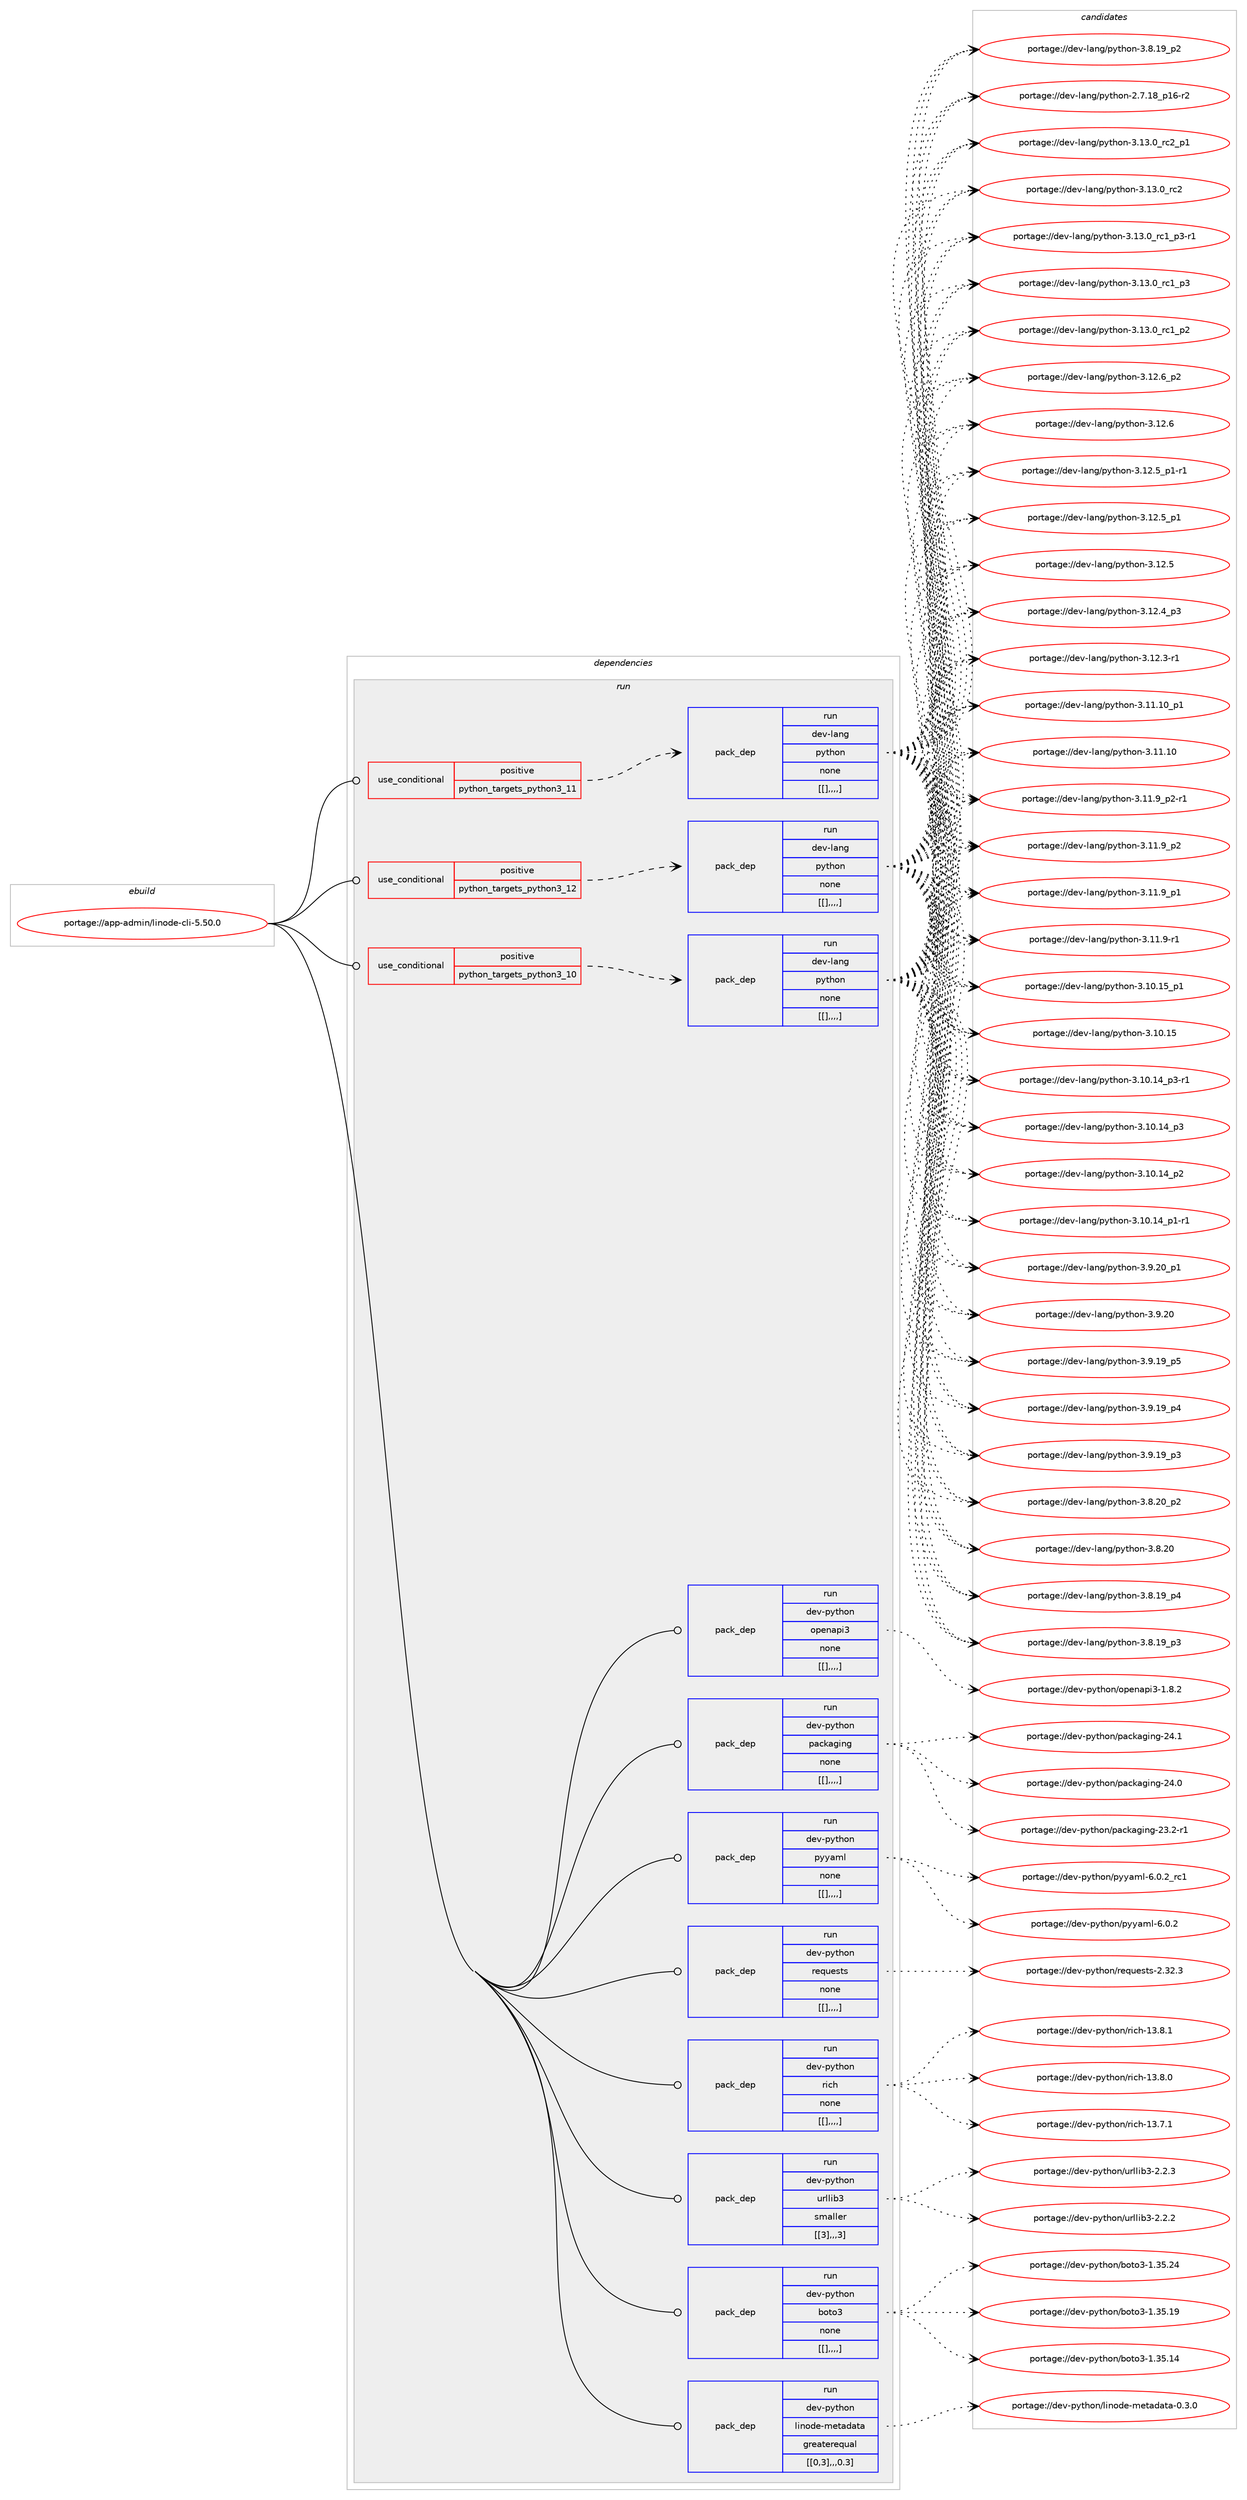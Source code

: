 digraph prolog {

# *************
# Graph options
# *************

newrank=true;
concentrate=true;
compound=true;
graph [rankdir=LR,fontname=Helvetica,fontsize=10,ranksep=1.5];#, ranksep=2.5, nodesep=0.2];
edge  [arrowhead=vee];
node  [fontname=Helvetica,fontsize=10];

# **********
# The ebuild
# **********

subgraph cluster_leftcol {
color=gray;
label=<<i>ebuild</i>>;
id [label="portage://app-admin/linode-cli-5.50.0", color=red, width=4, href="../app-admin/linode-cli-5.50.0.svg"];
}

# ****************
# The dependencies
# ****************

subgraph cluster_midcol {
color=gray;
label=<<i>dependencies</i>>;
subgraph cluster_compile {
fillcolor="#eeeeee";
style=filled;
label=<<i>compile</i>>;
}
subgraph cluster_compileandrun {
fillcolor="#eeeeee";
style=filled;
label=<<i>compile and run</i>>;
}
subgraph cluster_run {
fillcolor="#eeeeee";
style=filled;
label=<<i>run</i>>;
subgraph cond699 {
dependency3095 [label=<<TABLE BORDER="0" CELLBORDER="1" CELLSPACING="0" CELLPADDING="4"><TR><TD ROWSPAN="3" CELLPADDING="10">use_conditional</TD></TR><TR><TD>positive</TD></TR><TR><TD>python_targets_python3_10</TD></TR></TABLE>>, shape=none, color=red];
subgraph pack2387 {
dependency3096 [label=<<TABLE BORDER="0" CELLBORDER="1" CELLSPACING="0" CELLPADDING="4" WIDTH="220"><TR><TD ROWSPAN="6" CELLPADDING="30">pack_dep</TD></TR><TR><TD WIDTH="110">run</TD></TR><TR><TD>dev-lang</TD></TR><TR><TD>python</TD></TR><TR><TD>none</TD></TR><TR><TD>[[],,,,]</TD></TR></TABLE>>, shape=none, color=blue];
}
dependency3095:e -> dependency3096:w [weight=20,style="dashed",arrowhead="vee"];
}
id:e -> dependency3095:w [weight=20,style="solid",arrowhead="odot"];
subgraph cond700 {
dependency3097 [label=<<TABLE BORDER="0" CELLBORDER="1" CELLSPACING="0" CELLPADDING="4"><TR><TD ROWSPAN="3" CELLPADDING="10">use_conditional</TD></TR><TR><TD>positive</TD></TR><TR><TD>python_targets_python3_11</TD></TR></TABLE>>, shape=none, color=red];
subgraph pack2388 {
dependency3098 [label=<<TABLE BORDER="0" CELLBORDER="1" CELLSPACING="0" CELLPADDING="4" WIDTH="220"><TR><TD ROWSPAN="6" CELLPADDING="30">pack_dep</TD></TR><TR><TD WIDTH="110">run</TD></TR><TR><TD>dev-lang</TD></TR><TR><TD>python</TD></TR><TR><TD>none</TD></TR><TR><TD>[[],,,,]</TD></TR></TABLE>>, shape=none, color=blue];
}
dependency3097:e -> dependency3098:w [weight=20,style="dashed",arrowhead="vee"];
}
id:e -> dependency3097:w [weight=20,style="solid",arrowhead="odot"];
subgraph cond701 {
dependency3099 [label=<<TABLE BORDER="0" CELLBORDER="1" CELLSPACING="0" CELLPADDING="4"><TR><TD ROWSPAN="3" CELLPADDING="10">use_conditional</TD></TR><TR><TD>positive</TD></TR><TR><TD>python_targets_python3_12</TD></TR></TABLE>>, shape=none, color=red];
subgraph pack2389 {
dependency3100 [label=<<TABLE BORDER="0" CELLBORDER="1" CELLSPACING="0" CELLPADDING="4" WIDTH="220"><TR><TD ROWSPAN="6" CELLPADDING="30">pack_dep</TD></TR><TR><TD WIDTH="110">run</TD></TR><TR><TD>dev-lang</TD></TR><TR><TD>python</TD></TR><TR><TD>none</TD></TR><TR><TD>[[],,,,]</TD></TR></TABLE>>, shape=none, color=blue];
}
dependency3099:e -> dependency3100:w [weight=20,style="dashed",arrowhead="vee"];
}
id:e -> dependency3099:w [weight=20,style="solid",arrowhead="odot"];
subgraph pack2390 {
dependency3101 [label=<<TABLE BORDER="0" CELLBORDER="1" CELLSPACING="0" CELLPADDING="4" WIDTH="220"><TR><TD ROWSPAN="6" CELLPADDING="30">pack_dep</TD></TR><TR><TD WIDTH="110">run</TD></TR><TR><TD>dev-python</TD></TR><TR><TD>boto3</TD></TR><TR><TD>none</TD></TR><TR><TD>[[],,,,]</TD></TR></TABLE>>, shape=none, color=blue];
}
id:e -> dependency3101:w [weight=20,style="solid",arrowhead="odot"];
subgraph pack2391 {
dependency3102 [label=<<TABLE BORDER="0" CELLBORDER="1" CELLSPACING="0" CELLPADDING="4" WIDTH="220"><TR><TD ROWSPAN="6" CELLPADDING="30">pack_dep</TD></TR><TR><TD WIDTH="110">run</TD></TR><TR><TD>dev-python</TD></TR><TR><TD>linode-metadata</TD></TR><TR><TD>greaterequal</TD></TR><TR><TD>[[0,3],,,0.3]</TD></TR></TABLE>>, shape=none, color=blue];
}
id:e -> dependency3102:w [weight=20,style="solid",arrowhead="odot"];
subgraph pack2392 {
dependency3103 [label=<<TABLE BORDER="0" CELLBORDER="1" CELLSPACING="0" CELLPADDING="4" WIDTH="220"><TR><TD ROWSPAN="6" CELLPADDING="30">pack_dep</TD></TR><TR><TD WIDTH="110">run</TD></TR><TR><TD>dev-python</TD></TR><TR><TD>openapi3</TD></TR><TR><TD>none</TD></TR><TR><TD>[[],,,,]</TD></TR></TABLE>>, shape=none, color=blue];
}
id:e -> dependency3103:w [weight=20,style="solid",arrowhead="odot"];
subgraph pack2393 {
dependency3104 [label=<<TABLE BORDER="0" CELLBORDER="1" CELLSPACING="0" CELLPADDING="4" WIDTH="220"><TR><TD ROWSPAN="6" CELLPADDING="30">pack_dep</TD></TR><TR><TD WIDTH="110">run</TD></TR><TR><TD>dev-python</TD></TR><TR><TD>packaging</TD></TR><TR><TD>none</TD></TR><TR><TD>[[],,,,]</TD></TR></TABLE>>, shape=none, color=blue];
}
id:e -> dependency3104:w [weight=20,style="solid",arrowhead="odot"];
subgraph pack2394 {
dependency3105 [label=<<TABLE BORDER="0" CELLBORDER="1" CELLSPACING="0" CELLPADDING="4" WIDTH="220"><TR><TD ROWSPAN="6" CELLPADDING="30">pack_dep</TD></TR><TR><TD WIDTH="110">run</TD></TR><TR><TD>dev-python</TD></TR><TR><TD>pyyaml</TD></TR><TR><TD>none</TD></TR><TR><TD>[[],,,,]</TD></TR></TABLE>>, shape=none, color=blue];
}
id:e -> dependency3105:w [weight=20,style="solid",arrowhead="odot"];
subgraph pack2395 {
dependency3106 [label=<<TABLE BORDER="0" CELLBORDER="1" CELLSPACING="0" CELLPADDING="4" WIDTH="220"><TR><TD ROWSPAN="6" CELLPADDING="30">pack_dep</TD></TR><TR><TD WIDTH="110">run</TD></TR><TR><TD>dev-python</TD></TR><TR><TD>requests</TD></TR><TR><TD>none</TD></TR><TR><TD>[[],,,,]</TD></TR></TABLE>>, shape=none, color=blue];
}
id:e -> dependency3106:w [weight=20,style="solid",arrowhead="odot"];
subgraph pack2396 {
dependency3107 [label=<<TABLE BORDER="0" CELLBORDER="1" CELLSPACING="0" CELLPADDING="4" WIDTH="220"><TR><TD ROWSPAN="6" CELLPADDING="30">pack_dep</TD></TR><TR><TD WIDTH="110">run</TD></TR><TR><TD>dev-python</TD></TR><TR><TD>rich</TD></TR><TR><TD>none</TD></TR><TR><TD>[[],,,,]</TD></TR></TABLE>>, shape=none, color=blue];
}
id:e -> dependency3107:w [weight=20,style="solid",arrowhead="odot"];
subgraph pack2397 {
dependency3108 [label=<<TABLE BORDER="0" CELLBORDER="1" CELLSPACING="0" CELLPADDING="4" WIDTH="220"><TR><TD ROWSPAN="6" CELLPADDING="30">pack_dep</TD></TR><TR><TD WIDTH="110">run</TD></TR><TR><TD>dev-python</TD></TR><TR><TD>urllib3</TD></TR><TR><TD>smaller</TD></TR><TR><TD>[[3],,,3]</TD></TR></TABLE>>, shape=none, color=blue];
}
id:e -> dependency3108:w [weight=20,style="solid",arrowhead="odot"];
}
}

# **************
# The candidates
# **************

subgraph cluster_choices {
rank=same;
color=gray;
label=<<i>candidates</i>>;

subgraph choice2387 {
color=black;
nodesep=1;
choice100101118451089711010347112121116104111110455146495146489511499509511249 [label="portage://dev-lang/python-3.13.0_rc2_p1", color=red, width=4,href="../dev-lang/python-3.13.0_rc2_p1.svg"];
choice10010111845108971101034711212111610411111045514649514648951149950 [label="portage://dev-lang/python-3.13.0_rc2", color=red, width=4,href="../dev-lang/python-3.13.0_rc2.svg"];
choice1001011184510897110103471121211161041111104551464951464895114994995112514511449 [label="portage://dev-lang/python-3.13.0_rc1_p3-r1", color=red, width=4,href="../dev-lang/python-3.13.0_rc1_p3-r1.svg"];
choice100101118451089711010347112121116104111110455146495146489511499499511251 [label="portage://dev-lang/python-3.13.0_rc1_p3", color=red, width=4,href="../dev-lang/python-3.13.0_rc1_p3.svg"];
choice100101118451089711010347112121116104111110455146495146489511499499511250 [label="portage://dev-lang/python-3.13.0_rc1_p2", color=red, width=4,href="../dev-lang/python-3.13.0_rc1_p2.svg"];
choice100101118451089711010347112121116104111110455146495046549511250 [label="portage://dev-lang/python-3.12.6_p2", color=red, width=4,href="../dev-lang/python-3.12.6_p2.svg"];
choice10010111845108971101034711212111610411111045514649504654 [label="portage://dev-lang/python-3.12.6", color=red, width=4,href="../dev-lang/python-3.12.6.svg"];
choice1001011184510897110103471121211161041111104551464950465395112494511449 [label="portage://dev-lang/python-3.12.5_p1-r1", color=red, width=4,href="../dev-lang/python-3.12.5_p1-r1.svg"];
choice100101118451089711010347112121116104111110455146495046539511249 [label="portage://dev-lang/python-3.12.5_p1", color=red, width=4,href="../dev-lang/python-3.12.5_p1.svg"];
choice10010111845108971101034711212111610411111045514649504653 [label="portage://dev-lang/python-3.12.5", color=red, width=4,href="../dev-lang/python-3.12.5.svg"];
choice100101118451089711010347112121116104111110455146495046529511251 [label="portage://dev-lang/python-3.12.4_p3", color=red, width=4,href="../dev-lang/python-3.12.4_p3.svg"];
choice100101118451089711010347112121116104111110455146495046514511449 [label="portage://dev-lang/python-3.12.3-r1", color=red, width=4,href="../dev-lang/python-3.12.3-r1.svg"];
choice10010111845108971101034711212111610411111045514649494649489511249 [label="portage://dev-lang/python-3.11.10_p1", color=red, width=4,href="../dev-lang/python-3.11.10_p1.svg"];
choice1001011184510897110103471121211161041111104551464949464948 [label="portage://dev-lang/python-3.11.10", color=red, width=4,href="../dev-lang/python-3.11.10.svg"];
choice1001011184510897110103471121211161041111104551464949465795112504511449 [label="portage://dev-lang/python-3.11.9_p2-r1", color=red, width=4,href="../dev-lang/python-3.11.9_p2-r1.svg"];
choice100101118451089711010347112121116104111110455146494946579511250 [label="portage://dev-lang/python-3.11.9_p2", color=red, width=4,href="../dev-lang/python-3.11.9_p2.svg"];
choice100101118451089711010347112121116104111110455146494946579511249 [label="portage://dev-lang/python-3.11.9_p1", color=red, width=4,href="../dev-lang/python-3.11.9_p1.svg"];
choice100101118451089711010347112121116104111110455146494946574511449 [label="portage://dev-lang/python-3.11.9-r1", color=red, width=4,href="../dev-lang/python-3.11.9-r1.svg"];
choice10010111845108971101034711212111610411111045514649484649539511249 [label="portage://dev-lang/python-3.10.15_p1", color=red, width=4,href="../dev-lang/python-3.10.15_p1.svg"];
choice1001011184510897110103471121211161041111104551464948464953 [label="portage://dev-lang/python-3.10.15", color=red, width=4,href="../dev-lang/python-3.10.15.svg"];
choice100101118451089711010347112121116104111110455146494846495295112514511449 [label="portage://dev-lang/python-3.10.14_p3-r1", color=red, width=4,href="../dev-lang/python-3.10.14_p3-r1.svg"];
choice10010111845108971101034711212111610411111045514649484649529511251 [label="portage://dev-lang/python-3.10.14_p3", color=red, width=4,href="../dev-lang/python-3.10.14_p3.svg"];
choice10010111845108971101034711212111610411111045514649484649529511250 [label="portage://dev-lang/python-3.10.14_p2", color=red, width=4,href="../dev-lang/python-3.10.14_p2.svg"];
choice100101118451089711010347112121116104111110455146494846495295112494511449 [label="portage://dev-lang/python-3.10.14_p1-r1", color=red, width=4,href="../dev-lang/python-3.10.14_p1-r1.svg"];
choice100101118451089711010347112121116104111110455146574650489511249 [label="portage://dev-lang/python-3.9.20_p1", color=red, width=4,href="../dev-lang/python-3.9.20_p1.svg"];
choice10010111845108971101034711212111610411111045514657465048 [label="portage://dev-lang/python-3.9.20", color=red, width=4,href="../dev-lang/python-3.9.20.svg"];
choice100101118451089711010347112121116104111110455146574649579511253 [label="portage://dev-lang/python-3.9.19_p5", color=red, width=4,href="../dev-lang/python-3.9.19_p5.svg"];
choice100101118451089711010347112121116104111110455146574649579511252 [label="portage://dev-lang/python-3.9.19_p4", color=red, width=4,href="../dev-lang/python-3.9.19_p4.svg"];
choice100101118451089711010347112121116104111110455146574649579511251 [label="portage://dev-lang/python-3.9.19_p3", color=red, width=4,href="../dev-lang/python-3.9.19_p3.svg"];
choice100101118451089711010347112121116104111110455146564650489511250 [label="portage://dev-lang/python-3.8.20_p2", color=red, width=4,href="../dev-lang/python-3.8.20_p2.svg"];
choice10010111845108971101034711212111610411111045514656465048 [label="portage://dev-lang/python-3.8.20", color=red, width=4,href="../dev-lang/python-3.8.20.svg"];
choice100101118451089711010347112121116104111110455146564649579511252 [label="portage://dev-lang/python-3.8.19_p4", color=red, width=4,href="../dev-lang/python-3.8.19_p4.svg"];
choice100101118451089711010347112121116104111110455146564649579511251 [label="portage://dev-lang/python-3.8.19_p3", color=red, width=4,href="../dev-lang/python-3.8.19_p3.svg"];
choice100101118451089711010347112121116104111110455146564649579511250 [label="portage://dev-lang/python-3.8.19_p2", color=red, width=4,href="../dev-lang/python-3.8.19_p2.svg"];
choice100101118451089711010347112121116104111110455046554649569511249544511450 [label="portage://dev-lang/python-2.7.18_p16-r2", color=red, width=4,href="../dev-lang/python-2.7.18_p16-r2.svg"];
dependency3096:e -> choice100101118451089711010347112121116104111110455146495146489511499509511249:w [style=dotted,weight="100"];
dependency3096:e -> choice10010111845108971101034711212111610411111045514649514648951149950:w [style=dotted,weight="100"];
dependency3096:e -> choice1001011184510897110103471121211161041111104551464951464895114994995112514511449:w [style=dotted,weight="100"];
dependency3096:e -> choice100101118451089711010347112121116104111110455146495146489511499499511251:w [style=dotted,weight="100"];
dependency3096:e -> choice100101118451089711010347112121116104111110455146495146489511499499511250:w [style=dotted,weight="100"];
dependency3096:e -> choice100101118451089711010347112121116104111110455146495046549511250:w [style=dotted,weight="100"];
dependency3096:e -> choice10010111845108971101034711212111610411111045514649504654:w [style=dotted,weight="100"];
dependency3096:e -> choice1001011184510897110103471121211161041111104551464950465395112494511449:w [style=dotted,weight="100"];
dependency3096:e -> choice100101118451089711010347112121116104111110455146495046539511249:w [style=dotted,weight="100"];
dependency3096:e -> choice10010111845108971101034711212111610411111045514649504653:w [style=dotted,weight="100"];
dependency3096:e -> choice100101118451089711010347112121116104111110455146495046529511251:w [style=dotted,weight="100"];
dependency3096:e -> choice100101118451089711010347112121116104111110455146495046514511449:w [style=dotted,weight="100"];
dependency3096:e -> choice10010111845108971101034711212111610411111045514649494649489511249:w [style=dotted,weight="100"];
dependency3096:e -> choice1001011184510897110103471121211161041111104551464949464948:w [style=dotted,weight="100"];
dependency3096:e -> choice1001011184510897110103471121211161041111104551464949465795112504511449:w [style=dotted,weight="100"];
dependency3096:e -> choice100101118451089711010347112121116104111110455146494946579511250:w [style=dotted,weight="100"];
dependency3096:e -> choice100101118451089711010347112121116104111110455146494946579511249:w [style=dotted,weight="100"];
dependency3096:e -> choice100101118451089711010347112121116104111110455146494946574511449:w [style=dotted,weight="100"];
dependency3096:e -> choice10010111845108971101034711212111610411111045514649484649539511249:w [style=dotted,weight="100"];
dependency3096:e -> choice1001011184510897110103471121211161041111104551464948464953:w [style=dotted,weight="100"];
dependency3096:e -> choice100101118451089711010347112121116104111110455146494846495295112514511449:w [style=dotted,weight="100"];
dependency3096:e -> choice10010111845108971101034711212111610411111045514649484649529511251:w [style=dotted,weight="100"];
dependency3096:e -> choice10010111845108971101034711212111610411111045514649484649529511250:w [style=dotted,weight="100"];
dependency3096:e -> choice100101118451089711010347112121116104111110455146494846495295112494511449:w [style=dotted,weight="100"];
dependency3096:e -> choice100101118451089711010347112121116104111110455146574650489511249:w [style=dotted,weight="100"];
dependency3096:e -> choice10010111845108971101034711212111610411111045514657465048:w [style=dotted,weight="100"];
dependency3096:e -> choice100101118451089711010347112121116104111110455146574649579511253:w [style=dotted,weight="100"];
dependency3096:e -> choice100101118451089711010347112121116104111110455146574649579511252:w [style=dotted,weight="100"];
dependency3096:e -> choice100101118451089711010347112121116104111110455146574649579511251:w [style=dotted,weight="100"];
dependency3096:e -> choice100101118451089711010347112121116104111110455146564650489511250:w [style=dotted,weight="100"];
dependency3096:e -> choice10010111845108971101034711212111610411111045514656465048:w [style=dotted,weight="100"];
dependency3096:e -> choice100101118451089711010347112121116104111110455146564649579511252:w [style=dotted,weight="100"];
dependency3096:e -> choice100101118451089711010347112121116104111110455146564649579511251:w [style=dotted,weight="100"];
dependency3096:e -> choice100101118451089711010347112121116104111110455146564649579511250:w [style=dotted,weight="100"];
dependency3096:e -> choice100101118451089711010347112121116104111110455046554649569511249544511450:w [style=dotted,weight="100"];
}
subgraph choice2388 {
color=black;
nodesep=1;
choice100101118451089711010347112121116104111110455146495146489511499509511249 [label="portage://dev-lang/python-3.13.0_rc2_p1", color=red, width=4,href="../dev-lang/python-3.13.0_rc2_p1.svg"];
choice10010111845108971101034711212111610411111045514649514648951149950 [label="portage://dev-lang/python-3.13.0_rc2", color=red, width=4,href="../dev-lang/python-3.13.0_rc2.svg"];
choice1001011184510897110103471121211161041111104551464951464895114994995112514511449 [label="portage://dev-lang/python-3.13.0_rc1_p3-r1", color=red, width=4,href="../dev-lang/python-3.13.0_rc1_p3-r1.svg"];
choice100101118451089711010347112121116104111110455146495146489511499499511251 [label="portage://dev-lang/python-3.13.0_rc1_p3", color=red, width=4,href="../dev-lang/python-3.13.0_rc1_p3.svg"];
choice100101118451089711010347112121116104111110455146495146489511499499511250 [label="portage://dev-lang/python-3.13.0_rc1_p2", color=red, width=4,href="../dev-lang/python-3.13.0_rc1_p2.svg"];
choice100101118451089711010347112121116104111110455146495046549511250 [label="portage://dev-lang/python-3.12.6_p2", color=red, width=4,href="../dev-lang/python-3.12.6_p2.svg"];
choice10010111845108971101034711212111610411111045514649504654 [label="portage://dev-lang/python-3.12.6", color=red, width=4,href="../dev-lang/python-3.12.6.svg"];
choice1001011184510897110103471121211161041111104551464950465395112494511449 [label="portage://dev-lang/python-3.12.5_p1-r1", color=red, width=4,href="../dev-lang/python-3.12.5_p1-r1.svg"];
choice100101118451089711010347112121116104111110455146495046539511249 [label="portage://dev-lang/python-3.12.5_p1", color=red, width=4,href="../dev-lang/python-3.12.5_p1.svg"];
choice10010111845108971101034711212111610411111045514649504653 [label="portage://dev-lang/python-3.12.5", color=red, width=4,href="../dev-lang/python-3.12.5.svg"];
choice100101118451089711010347112121116104111110455146495046529511251 [label="portage://dev-lang/python-3.12.4_p3", color=red, width=4,href="../dev-lang/python-3.12.4_p3.svg"];
choice100101118451089711010347112121116104111110455146495046514511449 [label="portage://dev-lang/python-3.12.3-r1", color=red, width=4,href="../dev-lang/python-3.12.3-r1.svg"];
choice10010111845108971101034711212111610411111045514649494649489511249 [label="portage://dev-lang/python-3.11.10_p1", color=red, width=4,href="../dev-lang/python-3.11.10_p1.svg"];
choice1001011184510897110103471121211161041111104551464949464948 [label="portage://dev-lang/python-3.11.10", color=red, width=4,href="../dev-lang/python-3.11.10.svg"];
choice1001011184510897110103471121211161041111104551464949465795112504511449 [label="portage://dev-lang/python-3.11.9_p2-r1", color=red, width=4,href="../dev-lang/python-3.11.9_p2-r1.svg"];
choice100101118451089711010347112121116104111110455146494946579511250 [label="portage://dev-lang/python-3.11.9_p2", color=red, width=4,href="../dev-lang/python-3.11.9_p2.svg"];
choice100101118451089711010347112121116104111110455146494946579511249 [label="portage://dev-lang/python-3.11.9_p1", color=red, width=4,href="../dev-lang/python-3.11.9_p1.svg"];
choice100101118451089711010347112121116104111110455146494946574511449 [label="portage://dev-lang/python-3.11.9-r1", color=red, width=4,href="../dev-lang/python-3.11.9-r1.svg"];
choice10010111845108971101034711212111610411111045514649484649539511249 [label="portage://dev-lang/python-3.10.15_p1", color=red, width=4,href="../dev-lang/python-3.10.15_p1.svg"];
choice1001011184510897110103471121211161041111104551464948464953 [label="portage://dev-lang/python-3.10.15", color=red, width=4,href="../dev-lang/python-3.10.15.svg"];
choice100101118451089711010347112121116104111110455146494846495295112514511449 [label="portage://dev-lang/python-3.10.14_p3-r1", color=red, width=4,href="../dev-lang/python-3.10.14_p3-r1.svg"];
choice10010111845108971101034711212111610411111045514649484649529511251 [label="portage://dev-lang/python-3.10.14_p3", color=red, width=4,href="../dev-lang/python-3.10.14_p3.svg"];
choice10010111845108971101034711212111610411111045514649484649529511250 [label="portage://dev-lang/python-3.10.14_p2", color=red, width=4,href="../dev-lang/python-3.10.14_p2.svg"];
choice100101118451089711010347112121116104111110455146494846495295112494511449 [label="portage://dev-lang/python-3.10.14_p1-r1", color=red, width=4,href="../dev-lang/python-3.10.14_p1-r1.svg"];
choice100101118451089711010347112121116104111110455146574650489511249 [label="portage://dev-lang/python-3.9.20_p1", color=red, width=4,href="../dev-lang/python-3.9.20_p1.svg"];
choice10010111845108971101034711212111610411111045514657465048 [label="portage://dev-lang/python-3.9.20", color=red, width=4,href="../dev-lang/python-3.9.20.svg"];
choice100101118451089711010347112121116104111110455146574649579511253 [label="portage://dev-lang/python-3.9.19_p5", color=red, width=4,href="../dev-lang/python-3.9.19_p5.svg"];
choice100101118451089711010347112121116104111110455146574649579511252 [label="portage://dev-lang/python-3.9.19_p4", color=red, width=4,href="../dev-lang/python-3.9.19_p4.svg"];
choice100101118451089711010347112121116104111110455146574649579511251 [label="portage://dev-lang/python-3.9.19_p3", color=red, width=4,href="../dev-lang/python-3.9.19_p3.svg"];
choice100101118451089711010347112121116104111110455146564650489511250 [label="portage://dev-lang/python-3.8.20_p2", color=red, width=4,href="../dev-lang/python-3.8.20_p2.svg"];
choice10010111845108971101034711212111610411111045514656465048 [label="portage://dev-lang/python-3.8.20", color=red, width=4,href="../dev-lang/python-3.8.20.svg"];
choice100101118451089711010347112121116104111110455146564649579511252 [label="portage://dev-lang/python-3.8.19_p4", color=red, width=4,href="../dev-lang/python-3.8.19_p4.svg"];
choice100101118451089711010347112121116104111110455146564649579511251 [label="portage://dev-lang/python-3.8.19_p3", color=red, width=4,href="../dev-lang/python-3.8.19_p3.svg"];
choice100101118451089711010347112121116104111110455146564649579511250 [label="portage://dev-lang/python-3.8.19_p2", color=red, width=4,href="../dev-lang/python-3.8.19_p2.svg"];
choice100101118451089711010347112121116104111110455046554649569511249544511450 [label="portage://dev-lang/python-2.7.18_p16-r2", color=red, width=4,href="../dev-lang/python-2.7.18_p16-r2.svg"];
dependency3098:e -> choice100101118451089711010347112121116104111110455146495146489511499509511249:w [style=dotted,weight="100"];
dependency3098:e -> choice10010111845108971101034711212111610411111045514649514648951149950:w [style=dotted,weight="100"];
dependency3098:e -> choice1001011184510897110103471121211161041111104551464951464895114994995112514511449:w [style=dotted,weight="100"];
dependency3098:e -> choice100101118451089711010347112121116104111110455146495146489511499499511251:w [style=dotted,weight="100"];
dependency3098:e -> choice100101118451089711010347112121116104111110455146495146489511499499511250:w [style=dotted,weight="100"];
dependency3098:e -> choice100101118451089711010347112121116104111110455146495046549511250:w [style=dotted,weight="100"];
dependency3098:e -> choice10010111845108971101034711212111610411111045514649504654:w [style=dotted,weight="100"];
dependency3098:e -> choice1001011184510897110103471121211161041111104551464950465395112494511449:w [style=dotted,weight="100"];
dependency3098:e -> choice100101118451089711010347112121116104111110455146495046539511249:w [style=dotted,weight="100"];
dependency3098:e -> choice10010111845108971101034711212111610411111045514649504653:w [style=dotted,weight="100"];
dependency3098:e -> choice100101118451089711010347112121116104111110455146495046529511251:w [style=dotted,weight="100"];
dependency3098:e -> choice100101118451089711010347112121116104111110455146495046514511449:w [style=dotted,weight="100"];
dependency3098:e -> choice10010111845108971101034711212111610411111045514649494649489511249:w [style=dotted,weight="100"];
dependency3098:e -> choice1001011184510897110103471121211161041111104551464949464948:w [style=dotted,weight="100"];
dependency3098:e -> choice1001011184510897110103471121211161041111104551464949465795112504511449:w [style=dotted,weight="100"];
dependency3098:e -> choice100101118451089711010347112121116104111110455146494946579511250:w [style=dotted,weight="100"];
dependency3098:e -> choice100101118451089711010347112121116104111110455146494946579511249:w [style=dotted,weight="100"];
dependency3098:e -> choice100101118451089711010347112121116104111110455146494946574511449:w [style=dotted,weight="100"];
dependency3098:e -> choice10010111845108971101034711212111610411111045514649484649539511249:w [style=dotted,weight="100"];
dependency3098:e -> choice1001011184510897110103471121211161041111104551464948464953:w [style=dotted,weight="100"];
dependency3098:e -> choice100101118451089711010347112121116104111110455146494846495295112514511449:w [style=dotted,weight="100"];
dependency3098:e -> choice10010111845108971101034711212111610411111045514649484649529511251:w [style=dotted,weight="100"];
dependency3098:e -> choice10010111845108971101034711212111610411111045514649484649529511250:w [style=dotted,weight="100"];
dependency3098:e -> choice100101118451089711010347112121116104111110455146494846495295112494511449:w [style=dotted,weight="100"];
dependency3098:e -> choice100101118451089711010347112121116104111110455146574650489511249:w [style=dotted,weight="100"];
dependency3098:e -> choice10010111845108971101034711212111610411111045514657465048:w [style=dotted,weight="100"];
dependency3098:e -> choice100101118451089711010347112121116104111110455146574649579511253:w [style=dotted,weight="100"];
dependency3098:e -> choice100101118451089711010347112121116104111110455146574649579511252:w [style=dotted,weight="100"];
dependency3098:e -> choice100101118451089711010347112121116104111110455146574649579511251:w [style=dotted,weight="100"];
dependency3098:e -> choice100101118451089711010347112121116104111110455146564650489511250:w [style=dotted,weight="100"];
dependency3098:e -> choice10010111845108971101034711212111610411111045514656465048:w [style=dotted,weight="100"];
dependency3098:e -> choice100101118451089711010347112121116104111110455146564649579511252:w [style=dotted,weight="100"];
dependency3098:e -> choice100101118451089711010347112121116104111110455146564649579511251:w [style=dotted,weight="100"];
dependency3098:e -> choice100101118451089711010347112121116104111110455146564649579511250:w [style=dotted,weight="100"];
dependency3098:e -> choice100101118451089711010347112121116104111110455046554649569511249544511450:w [style=dotted,weight="100"];
}
subgraph choice2389 {
color=black;
nodesep=1;
choice100101118451089711010347112121116104111110455146495146489511499509511249 [label="portage://dev-lang/python-3.13.0_rc2_p1", color=red, width=4,href="../dev-lang/python-3.13.0_rc2_p1.svg"];
choice10010111845108971101034711212111610411111045514649514648951149950 [label="portage://dev-lang/python-3.13.0_rc2", color=red, width=4,href="../dev-lang/python-3.13.0_rc2.svg"];
choice1001011184510897110103471121211161041111104551464951464895114994995112514511449 [label="portage://dev-lang/python-3.13.0_rc1_p3-r1", color=red, width=4,href="../dev-lang/python-3.13.0_rc1_p3-r1.svg"];
choice100101118451089711010347112121116104111110455146495146489511499499511251 [label="portage://dev-lang/python-3.13.0_rc1_p3", color=red, width=4,href="../dev-lang/python-3.13.0_rc1_p3.svg"];
choice100101118451089711010347112121116104111110455146495146489511499499511250 [label="portage://dev-lang/python-3.13.0_rc1_p2", color=red, width=4,href="../dev-lang/python-3.13.0_rc1_p2.svg"];
choice100101118451089711010347112121116104111110455146495046549511250 [label="portage://dev-lang/python-3.12.6_p2", color=red, width=4,href="../dev-lang/python-3.12.6_p2.svg"];
choice10010111845108971101034711212111610411111045514649504654 [label="portage://dev-lang/python-3.12.6", color=red, width=4,href="../dev-lang/python-3.12.6.svg"];
choice1001011184510897110103471121211161041111104551464950465395112494511449 [label="portage://dev-lang/python-3.12.5_p1-r1", color=red, width=4,href="../dev-lang/python-3.12.5_p1-r1.svg"];
choice100101118451089711010347112121116104111110455146495046539511249 [label="portage://dev-lang/python-3.12.5_p1", color=red, width=4,href="../dev-lang/python-3.12.5_p1.svg"];
choice10010111845108971101034711212111610411111045514649504653 [label="portage://dev-lang/python-3.12.5", color=red, width=4,href="../dev-lang/python-3.12.5.svg"];
choice100101118451089711010347112121116104111110455146495046529511251 [label="portage://dev-lang/python-3.12.4_p3", color=red, width=4,href="../dev-lang/python-3.12.4_p3.svg"];
choice100101118451089711010347112121116104111110455146495046514511449 [label="portage://dev-lang/python-3.12.3-r1", color=red, width=4,href="../dev-lang/python-3.12.3-r1.svg"];
choice10010111845108971101034711212111610411111045514649494649489511249 [label="portage://dev-lang/python-3.11.10_p1", color=red, width=4,href="../dev-lang/python-3.11.10_p1.svg"];
choice1001011184510897110103471121211161041111104551464949464948 [label="portage://dev-lang/python-3.11.10", color=red, width=4,href="../dev-lang/python-3.11.10.svg"];
choice1001011184510897110103471121211161041111104551464949465795112504511449 [label="portage://dev-lang/python-3.11.9_p2-r1", color=red, width=4,href="../dev-lang/python-3.11.9_p2-r1.svg"];
choice100101118451089711010347112121116104111110455146494946579511250 [label="portage://dev-lang/python-3.11.9_p2", color=red, width=4,href="../dev-lang/python-3.11.9_p2.svg"];
choice100101118451089711010347112121116104111110455146494946579511249 [label="portage://dev-lang/python-3.11.9_p1", color=red, width=4,href="../dev-lang/python-3.11.9_p1.svg"];
choice100101118451089711010347112121116104111110455146494946574511449 [label="portage://dev-lang/python-3.11.9-r1", color=red, width=4,href="../dev-lang/python-3.11.9-r1.svg"];
choice10010111845108971101034711212111610411111045514649484649539511249 [label="portage://dev-lang/python-3.10.15_p1", color=red, width=4,href="../dev-lang/python-3.10.15_p1.svg"];
choice1001011184510897110103471121211161041111104551464948464953 [label="portage://dev-lang/python-3.10.15", color=red, width=4,href="../dev-lang/python-3.10.15.svg"];
choice100101118451089711010347112121116104111110455146494846495295112514511449 [label="portage://dev-lang/python-3.10.14_p3-r1", color=red, width=4,href="../dev-lang/python-3.10.14_p3-r1.svg"];
choice10010111845108971101034711212111610411111045514649484649529511251 [label="portage://dev-lang/python-3.10.14_p3", color=red, width=4,href="../dev-lang/python-3.10.14_p3.svg"];
choice10010111845108971101034711212111610411111045514649484649529511250 [label="portage://dev-lang/python-3.10.14_p2", color=red, width=4,href="../dev-lang/python-3.10.14_p2.svg"];
choice100101118451089711010347112121116104111110455146494846495295112494511449 [label="portage://dev-lang/python-3.10.14_p1-r1", color=red, width=4,href="../dev-lang/python-3.10.14_p1-r1.svg"];
choice100101118451089711010347112121116104111110455146574650489511249 [label="portage://dev-lang/python-3.9.20_p1", color=red, width=4,href="../dev-lang/python-3.9.20_p1.svg"];
choice10010111845108971101034711212111610411111045514657465048 [label="portage://dev-lang/python-3.9.20", color=red, width=4,href="../dev-lang/python-3.9.20.svg"];
choice100101118451089711010347112121116104111110455146574649579511253 [label="portage://dev-lang/python-3.9.19_p5", color=red, width=4,href="../dev-lang/python-3.9.19_p5.svg"];
choice100101118451089711010347112121116104111110455146574649579511252 [label="portage://dev-lang/python-3.9.19_p4", color=red, width=4,href="../dev-lang/python-3.9.19_p4.svg"];
choice100101118451089711010347112121116104111110455146574649579511251 [label="portage://dev-lang/python-3.9.19_p3", color=red, width=4,href="../dev-lang/python-3.9.19_p3.svg"];
choice100101118451089711010347112121116104111110455146564650489511250 [label="portage://dev-lang/python-3.8.20_p2", color=red, width=4,href="../dev-lang/python-3.8.20_p2.svg"];
choice10010111845108971101034711212111610411111045514656465048 [label="portage://dev-lang/python-3.8.20", color=red, width=4,href="../dev-lang/python-3.8.20.svg"];
choice100101118451089711010347112121116104111110455146564649579511252 [label="portage://dev-lang/python-3.8.19_p4", color=red, width=4,href="../dev-lang/python-3.8.19_p4.svg"];
choice100101118451089711010347112121116104111110455146564649579511251 [label="portage://dev-lang/python-3.8.19_p3", color=red, width=4,href="../dev-lang/python-3.8.19_p3.svg"];
choice100101118451089711010347112121116104111110455146564649579511250 [label="portage://dev-lang/python-3.8.19_p2", color=red, width=4,href="../dev-lang/python-3.8.19_p2.svg"];
choice100101118451089711010347112121116104111110455046554649569511249544511450 [label="portage://dev-lang/python-2.7.18_p16-r2", color=red, width=4,href="../dev-lang/python-2.7.18_p16-r2.svg"];
dependency3100:e -> choice100101118451089711010347112121116104111110455146495146489511499509511249:w [style=dotted,weight="100"];
dependency3100:e -> choice10010111845108971101034711212111610411111045514649514648951149950:w [style=dotted,weight="100"];
dependency3100:e -> choice1001011184510897110103471121211161041111104551464951464895114994995112514511449:w [style=dotted,weight="100"];
dependency3100:e -> choice100101118451089711010347112121116104111110455146495146489511499499511251:w [style=dotted,weight="100"];
dependency3100:e -> choice100101118451089711010347112121116104111110455146495146489511499499511250:w [style=dotted,weight="100"];
dependency3100:e -> choice100101118451089711010347112121116104111110455146495046549511250:w [style=dotted,weight="100"];
dependency3100:e -> choice10010111845108971101034711212111610411111045514649504654:w [style=dotted,weight="100"];
dependency3100:e -> choice1001011184510897110103471121211161041111104551464950465395112494511449:w [style=dotted,weight="100"];
dependency3100:e -> choice100101118451089711010347112121116104111110455146495046539511249:w [style=dotted,weight="100"];
dependency3100:e -> choice10010111845108971101034711212111610411111045514649504653:w [style=dotted,weight="100"];
dependency3100:e -> choice100101118451089711010347112121116104111110455146495046529511251:w [style=dotted,weight="100"];
dependency3100:e -> choice100101118451089711010347112121116104111110455146495046514511449:w [style=dotted,weight="100"];
dependency3100:e -> choice10010111845108971101034711212111610411111045514649494649489511249:w [style=dotted,weight="100"];
dependency3100:e -> choice1001011184510897110103471121211161041111104551464949464948:w [style=dotted,weight="100"];
dependency3100:e -> choice1001011184510897110103471121211161041111104551464949465795112504511449:w [style=dotted,weight="100"];
dependency3100:e -> choice100101118451089711010347112121116104111110455146494946579511250:w [style=dotted,weight="100"];
dependency3100:e -> choice100101118451089711010347112121116104111110455146494946579511249:w [style=dotted,weight="100"];
dependency3100:e -> choice100101118451089711010347112121116104111110455146494946574511449:w [style=dotted,weight="100"];
dependency3100:e -> choice10010111845108971101034711212111610411111045514649484649539511249:w [style=dotted,weight="100"];
dependency3100:e -> choice1001011184510897110103471121211161041111104551464948464953:w [style=dotted,weight="100"];
dependency3100:e -> choice100101118451089711010347112121116104111110455146494846495295112514511449:w [style=dotted,weight="100"];
dependency3100:e -> choice10010111845108971101034711212111610411111045514649484649529511251:w [style=dotted,weight="100"];
dependency3100:e -> choice10010111845108971101034711212111610411111045514649484649529511250:w [style=dotted,weight="100"];
dependency3100:e -> choice100101118451089711010347112121116104111110455146494846495295112494511449:w [style=dotted,weight="100"];
dependency3100:e -> choice100101118451089711010347112121116104111110455146574650489511249:w [style=dotted,weight="100"];
dependency3100:e -> choice10010111845108971101034711212111610411111045514657465048:w [style=dotted,weight="100"];
dependency3100:e -> choice100101118451089711010347112121116104111110455146574649579511253:w [style=dotted,weight="100"];
dependency3100:e -> choice100101118451089711010347112121116104111110455146574649579511252:w [style=dotted,weight="100"];
dependency3100:e -> choice100101118451089711010347112121116104111110455146574649579511251:w [style=dotted,weight="100"];
dependency3100:e -> choice100101118451089711010347112121116104111110455146564650489511250:w [style=dotted,weight="100"];
dependency3100:e -> choice10010111845108971101034711212111610411111045514656465048:w [style=dotted,weight="100"];
dependency3100:e -> choice100101118451089711010347112121116104111110455146564649579511252:w [style=dotted,weight="100"];
dependency3100:e -> choice100101118451089711010347112121116104111110455146564649579511251:w [style=dotted,weight="100"];
dependency3100:e -> choice100101118451089711010347112121116104111110455146564649579511250:w [style=dotted,weight="100"];
dependency3100:e -> choice100101118451089711010347112121116104111110455046554649569511249544511450:w [style=dotted,weight="100"];
}
subgraph choice2390 {
color=black;
nodesep=1;
choice100101118451121211161041111104798111116111514549465153465052 [label="portage://dev-python/boto3-1.35.24", color=red, width=4,href="../dev-python/boto3-1.35.24.svg"];
choice100101118451121211161041111104798111116111514549465153464957 [label="portage://dev-python/boto3-1.35.19", color=red, width=4,href="../dev-python/boto3-1.35.19.svg"];
choice100101118451121211161041111104798111116111514549465153464952 [label="portage://dev-python/boto3-1.35.14", color=red, width=4,href="../dev-python/boto3-1.35.14.svg"];
dependency3101:e -> choice100101118451121211161041111104798111116111514549465153465052:w [style=dotted,weight="100"];
dependency3101:e -> choice100101118451121211161041111104798111116111514549465153464957:w [style=dotted,weight="100"];
dependency3101:e -> choice100101118451121211161041111104798111116111514549465153464952:w [style=dotted,weight="100"];
}
subgraph choice2391 {
color=black;
nodesep=1;
choice100101118451121211161041111104710810511011110010145109101116971009711697454846514648 [label="portage://dev-python/linode-metadata-0.3.0", color=red, width=4,href="../dev-python/linode-metadata-0.3.0.svg"];
dependency3102:e -> choice100101118451121211161041111104710810511011110010145109101116971009711697454846514648:w [style=dotted,weight="100"];
}
subgraph choice2392 {
color=black;
nodesep=1;
choice10010111845112121116104111110471111121011109711210551454946564650 [label="portage://dev-python/openapi3-1.8.2", color=red, width=4,href="../dev-python/openapi3-1.8.2.svg"];
dependency3103:e -> choice10010111845112121116104111110471111121011109711210551454946564650:w [style=dotted,weight="100"];
}
subgraph choice2393 {
color=black;
nodesep=1;
choice10010111845112121116104111110471129799107971031051101034550524649 [label="portage://dev-python/packaging-24.1", color=red, width=4,href="../dev-python/packaging-24.1.svg"];
choice10010111845112121116104111110471129799107971031051101034550524648 [label="portage://dev-python/packaging-24.0", color=red, width=4,href="../dev-python/packaging-24.0.svg"];
choice100101118451121211161041111104711297991079710310511010345505146504511449 [label="portage://dev-python/packaging-23.2-r1", color=red, width=4,href="../dev-python/packaging-23.2-r1.svg"];
dependency3104:e -> choice10010111845112121116104111110471129799107971031051101034550524649:w [style=dotted,weight="100"];
dependency3104:e -> choice10010111845112121116104111110471129799107971031051101034550524648:w [style=dotted,weight="100"];
dependency3104:e -> choice100101118451121211161041111104711297991079710310511010345505146504511449:w [style=dotted,weight="100"];
}
subgraph choice2394 {
color=black;
nodesep=1;
choice100101118451121211161041111104711212112197109108455446484650951149949 [label="portage://dev-python/pyyaml-6.0.2_rc1", color=red, width=4,href="../dev-python/pyyaml-6.0.2_rc1.svg"];
choice100101118451121211161041111104711212112197109108455446484650 [label="portage://dev-python/pyyaml-6.0.2", color=red, width=4,href="../dev-python/pyyaml-6.0.2.svg"];
dependency3105:e -> choice100101118451121211161041111104711212112197109108455446484650951149949:w [style=dotted,weight="100"];
dependency3105:e -> choice100101118451121211161041111104711212112197109108455446484650:w [style=dotted,weight="100"];
}
subgraph choice2395 {
color=black;
nodesep=1;
choice100101118451121211161041111104711410111311710111511611545504651504651 [label="portage://dev-python/requests-2.32.3", color=red, width=4,href="../dev-python/requests-2.32.3.svg"];
dependency3106:e -> choice100101118451121211161041111104711410111311710111511611545504651504651:w [style=dotted,weight="100"];
}
subgraph choice2396 {
color=black;
nodesep=1;
choice10010111845112121116104111110471141059910445495146564649 [label="portage://dev-python/rich-13.8.1", color=red, width=4,href="../dev-python/rich-13.8.1.svg"];
choice10010111845112121116104111110471141059910445495146564648 [label="portage://dev-python/rich-13.8.0", color=red, width=4,href="../dev-python/rich-13.8.0.svg"];
choice10010111845112121116104111110471141059910445495146554649 [label="portage://dev-python/rich-13.7.1", color=red, width=4,href="../dev-python/rich-13.7.1.svg"];
dependency3107:e -> choice10010111845112121116104111110471141059910445495146564649:w [style=dotted,weight="100"];
dependency3107:e -> choice10010111845112121116104111110471141059910445495146564648:w [style=dotted,weight="100"];
dependency3107:e -> choice10010111845112121116104111110471141059910445495146554649:w [style=dotted,weight="100"];
}
subgraph choice2397 {
color=black;
nodesep=1;
choice10010111845112121116104111110471171141081081059851455046504651 [label="portage://dev-python/urllib3-2.2.3", color=red, width=4,href="../dev-python/urllib3-2.2.3.svg"];
choice10010111845112121116104111110471171141081081059851455046504650 [label="portage://dev-python/urllib3-2.2.2", color=red, width=4,href="../dev-python/urllib3-2.2.2.svg"];
dependency3108:e -> choice10010111845112121116104111110471171141081081059851455046504651:w [style=dotted,weight="100"];
dependency3108:e -> choice10010111845112121116104111110471171141081081059851455046504650:w [style=dotted,weight="100"];
}
}

}
